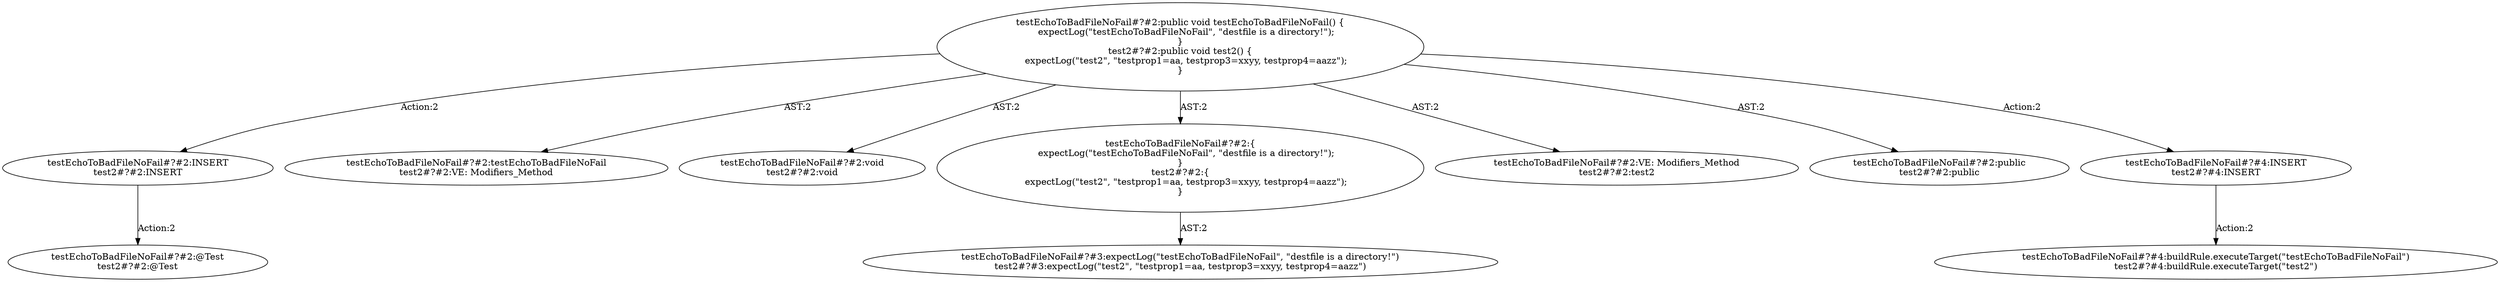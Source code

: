 digraph "Pattern" {
0 [label="testEchoToBadFileNoFail#?#2:INSERT
test2#?#2:INSERT" shape=ellipse]
1 [label="testEchoToBadFileNoFail#?#2:public void testEchoToBadFileNoFail() \{
    expectLog(\"testEchoToBadFileNoFail\", \"destfile is a directory!\");
\}
test2#?#2:public void test2() \{
    expectLog(\"test2\", \"testprop1=aa, testprop3=xxyy, testprop4=aazz\");
\}" shape=ellipse]
2 [label="testEchoToBadFileNoFail#?#2:testEchoToBadFileNoFail
test2#?#2:VE: Modifiers_Method" shape=ellipse]
3 [label="testEchoToBadFileNoFail#?#2:void
test2#?#2:void" shape=ellipse]
4 [label="testEchoToBadFileNoFail#?#2:\{
    expectLog(\"testEchoToBadFileNoFail\", \"destfile is a directory!\");
\}
test2#?#2:\{
    expectLog(\"test2\", \"testprop1=aa, testprop3=xxyy, testprop4=aazz\");
\}" shape=ellipse]
5 [label="testEchoToBadFileNoFail#?#3:expectLog(\"testEchoToBadFileNoFail\", \"destfile is a directory!\")
test2#?#3:expectLog(\"test2\", \"testprop1=aa, testprop3=xxyy, testprop4=aazz\")" shape=ellipse]
6 [label="testEchoToBadFileNoFail#?#2:VE: Modifiers_Method
test2#?#2:test2" shape=ellipse]
7 [label="testEchoToBadFileNoFail#?#2:public
test2#?#2:public" shape=ellipse]
8 [label="testEchoToBadFileNoFail#?#4:INSERT
test2#?#4:INSERT" shape=ellipse]
9 [label="testEchoToBadFileNoFail#?#4:buildRule.executeTarget(\"testEchoToBadFileNoFail\")
test2#?#4:buildRule.executeTarget(\"test2\")" shape=ellipse]
10 [label="testEchoToBadFileNoFail#?#2:@Test
test2#?#2:@Test" shape=ellipse]
0 -> 10 [label="Action:2"];
1 -> 0 [label="Action:2"];
1 -> 2 [label="AST:2"];
1 -> 3 [label="AST:2"];
1 -> 4 [label="AST:2"];
1 -> 6 [label="AST:2"];
1 -> 7 [label="AST:2"];
1 -> 8 [label="Action:2"];
4 -> 5 [label="AST:2"];
8 -> 9 [label="Action:2"];
}